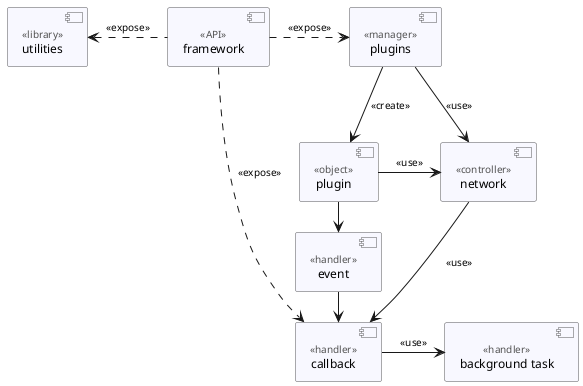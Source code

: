 @startuml Cogspinner

skinparam ClassFontSize 12pt
skinparam ClassFontName Consolas
skinparam ComponentBackgroundColor GhostWhite
skinparam ComponentBorderColor #565656
skinparam ComponentFontStyle normal
skinparam ComponentFontSize 12pt
skinparam ComponentFontName Consolas
skinparam ComponentStereotypeFontName Consolas
skinparam ComponentStereotypeFontSize 10pt
skinparam ComponentStereotypeFontColor #515151
skinparam InterfaceBackgroundColor Orange
skinparam NoteFontName Franklin Gothic Medium
skinparam NoteFontSize 12pt
skinparam NoteFontColor black
skinparam NoteBackgroundColor #FEFFDD
skinparam NoteBorderColor #96968D
skinparam ArrowFontName Consolas
skinparam ArrowFontSize 10pt

component "framework" as Framework <<API>>
component "plugins" as PluginManager <<manager>>
component "plugin" as Plugin <<object>>

Framework .> PluginManager : <<expose>>
PluginManager -> Plugin : <<create>>

component "network" as Network <<controller>>

PluginManager --> Network : <<use>>
Plugin -> Network : <<use>>

component "callback" as CallbackHandler <<handler>>
component "background task" as BackgroundTaskHandler <<handler>>

Framework ..> CallbackHandler : <<expose>>
Network --> CallbackHandler : <<use>>
CallbackHandler -> BackgroundTaskHandler : <<use>>

component "event" as EventHandler <<handler>>

Plugin -> EventHandler : <<use>>
EventHandler -> CallbackHandler : <<use>>

component "utilities" as Utilities <<library>>

Framework .left.> Utilities : <<expose>>

@enduml